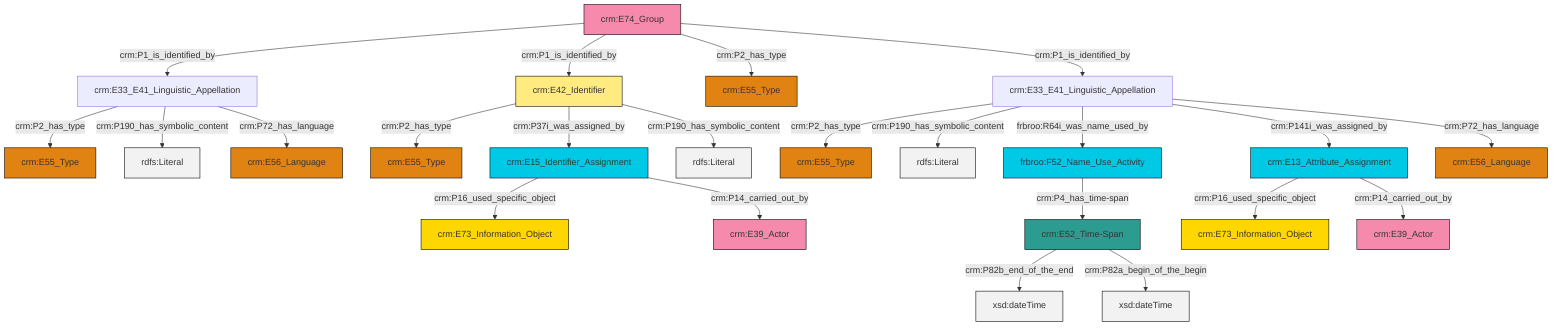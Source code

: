 graph TD
classDef Literal fill:#f2f2f2,stroke:#000000;
classDef CRM_Entity fill:#FFFFFF,stroke:#000000;
classDef Temporal_Entity fill:#00C9E6, stroke:#000000;
classDef Type fill:#E18312, stroke:#000000;
classDef Time-Span fill:#2C9C91, stroke:#000000;
classDef Appellation fill:#FFEB7F, stroke:#000000;
classDef Place fill:#008836, stroke:#000000;
classDef Persistent_Item fill:#B266B2, stroke:#000000;
classDef Conceptual_Object fill:#FFD700, stroke:#000000;
classDef Physical_Thing fill:#D2B48C, stroke:#000000;
classDef Actor fill:#f58aad, stroke:#000000;
classDef PC_Classes fill:#4ce600, stroke:#000000;
classDef Multi fill:#cccccc,stroke:#000000;

0["crm:E74_Group"]:::Actor -->|crm:P1_is_identified_by| 1["crm:E33_E41_Linguistic_Appellation"]:::Default
4["crm:E52_Time-Span"]:::Time-Span -->|crm:P82b_end_of_the_end| 5[xsd:dateTime]:::Literal
6["crm:E42_Identifier"]:::Appellation -->|crm:P2_has_type| 7["crm:E55_Type"]:::Type
8["crm:E33_E41_Linguistic_Appellation"]:::Default -->|crm:P2_has_type| 9["crm:E55_Type"]:::Type
0["crm:E74_Group"]:::Actor -->|crm:P1_is_identified_by| 6["crm:E42_Identifier"]:::Appellation
1["crm:E33_E41_Linguistic_Appellation"]:::Default -->|crm:P2_has_type| 13["crm:E55_Type"]:::Type
8["crm:E33_E41_Linguistic_Appellation"]:::Default -->|crm:P190_has_symbolic_content| 18[rdfs:Literal]:::Literal
6["crm:E42_Identifier"]:::Appellation -->|crm:P37i_was_assigned_by| 19["crm:E15_Identifier_Assignment"]:::Temporal_Entity
19["crm:E15_Identifier_Assignment"]:::Temporal_Entity -->|crm:P16_used_specific_object| 20["crm:E73_Information_Object"]:::Conceptual_Object
22["crm:E13_Attribute_Assignment"]:::Temporal_Entity -->|crm:P16_used_specific_object| 2["crm:E73_Information_Object"]:::Conceptual_Object
1["crm:E33_E41_Linguistic_Appellation"]:::Default -->|crm:P190_has_symbolic_content| 23[rdfs:Literal]:::Literal
24["frbroo:F52_Name_Use_Activity"]:::Temporal_Entity -->|crm:P4_has_time-span| 4["crm:E52_Time-Span"]:::Time-Span
8["crm:E33_E41_Linguistic_Appellation"]:::Default -->|frbroo:R64i_was_name_used_by| 24["frbroo:F52_Name_Use_Activity"]:::Temporal_Entity
22["crm:E13_Attribute_Assignment"]:::Temporal_Entity -->|crm:P14_carried_out_by| 10["crm:E39_Actor"]:::Actor
0["crm:E74_Group"]:::Actor -->|crm:P2_has_type| 26["crm:E55_Type"]:::Type
6["crm:E42_Identifier"]:::Appellation -->|crm:P190_has_symbolic_content| 32[rdfs:Literal]:::Literal
4["crm:E52_Time-Span"]:::Time-Span -->|crm:P82a_begin_of_the_begin| 33[xsd:dateTime]:::Literal
19["crm:E15_Identifier_Assignment"]:::Temporal_Entity -->|crm:P14_carried_out_by| 16["crm:E39_Actor"]:::Actor
8["crm:E33_E41_Linguistic_Appellation"]:::Default -->|crm:P141i_was_assigned_by| 22["crm:E13_Attribute_Assignment"]:::Temporal_Entity
1["crm:E33_E41_Linguistic_Appellation"]:::Default -->|crm:P72_has_language| 37["crm:E56_Language"]:::Type
0["crm:E74_Group"]:::Actor -->|crm:P1_is_identified_by| 8["crm:E33_E41_Linguistic_Appellation"]:::Default
8["crm:E33_E41_Linguistic_Appellation"]:::Default -->|crm:P72_has_language| 29["crm:E56_Language"]:::Type